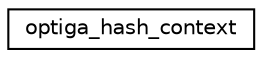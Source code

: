 digraph "Graphical Class Hierarchy"
{
 // LATEX_PDF_SIZE
  edge [fontname="Helvetica",fontsize="10",labelfontname="Helvetica",labelfontsize="10"];
  node [fontname="Helvetica",fontsize="10",shape=record];
  rankdir="LR";
  Node0 [label="optiga_hash_context",height=0.2,width=0.4,color="black", fillcolor="white", style="filled",URL="$d8/d24/structoptiga__hash__context.html",tooltip="Specifies the structure to the Hash context details managed by OPTIGA."];
}
